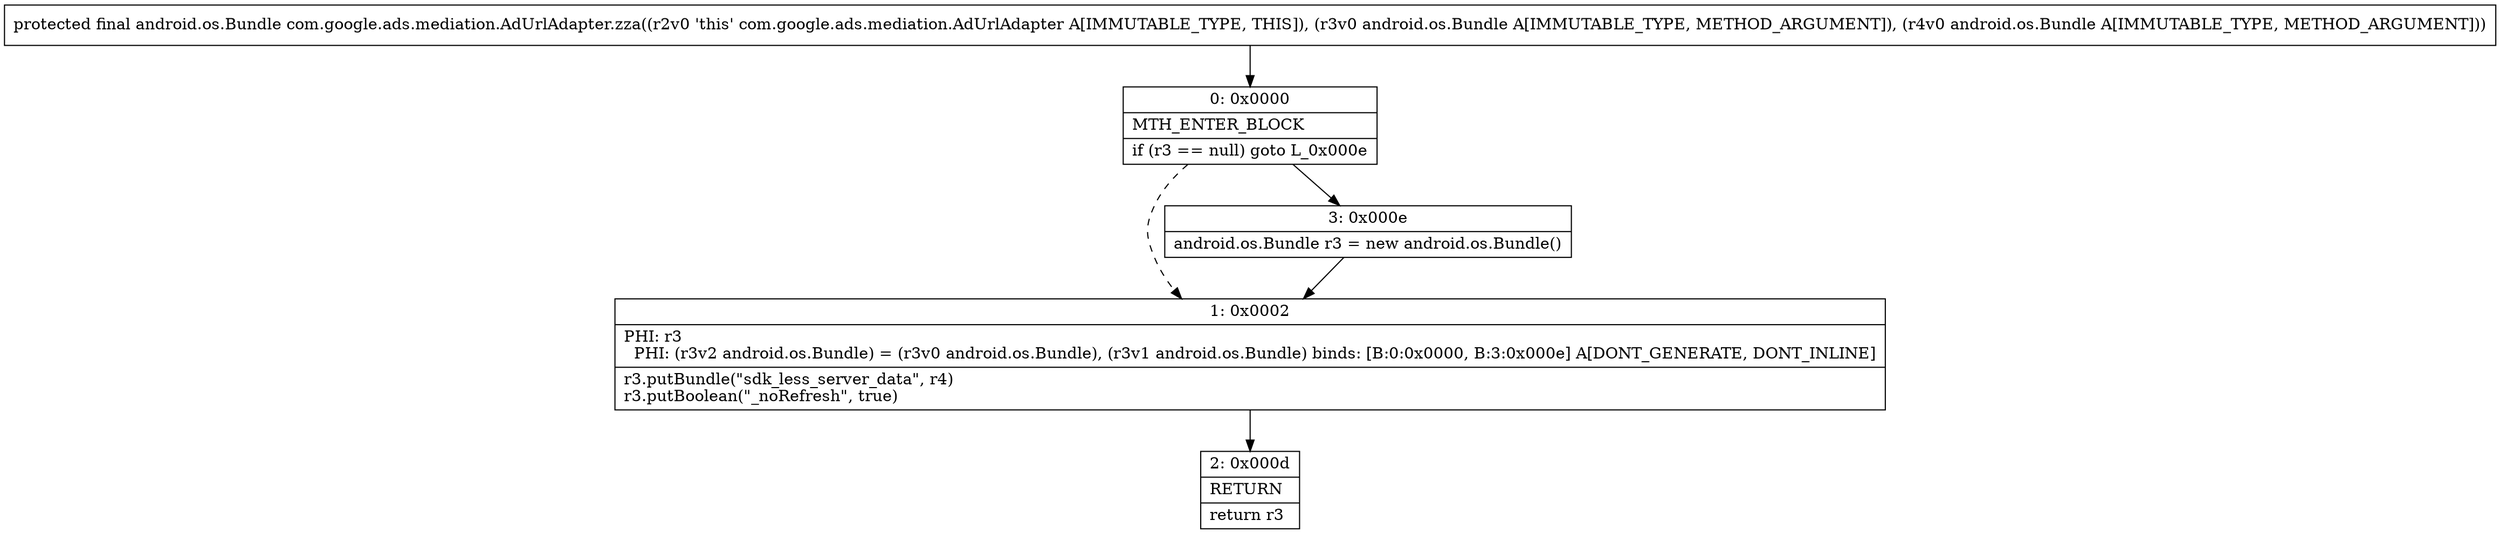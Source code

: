 digraph "CFG forcom.google.ads.mediation.AdUrlAdapter.zza(Landroid\/os\/Bundle;Landroid\/os\/Bundle;)Landroid\/os\/Bundle;" {
Node_0 [shape=record,label="{0\:\ 0x0000|MTH_ENTER_BLOCK\l|if (r3 == null) goto L_0x000e\l}"];
Node_1 [shape=record,label="{1\:\ 0x0002|PHI: r3 \l  PHI: (r3v2 android.os.Bundle) = (r3v0 android.os.Bundle), (r3v1 android.os.Bundle) binds: [B:0:0x0000, B:3:0x000e] A[DONT_GENERATE, DONT_INLINE]\l|r3.putBundle(\"sdk_less_server_data\", r4)\lr3.putBoolean(\"_noRefresh\", true)\l}"];
Node_2 [shape=record,label="{2\:\ 0x000d|RETURN\l|return r3\l}"];
Node_3 [shape=record,label="{3\:\ 0x000e|android.os.Bundle r3 = new android.os.Bundle()\l}"];
MethodNode[shape=record,label="{protected final android.os.Bundle com.google.ads.mediation.AdUrlAdapter.zza((r2v0 'this' com.google.ads.mediation.AdUrlAdapter A[IMMUTABLE_TYPE, THIS]), (r3v0 android.os.Bundle A[IMMUTABLE_TYPE, METHOD_ARGUMENT]), (r4v0 android.os.Bundle A[IMMUTABLE_TYPE, METHOD_ARGUMENT])) }"];
MethodNode -> Node_0;
Node_0 -> Node_1[style=dashed];
Node_0 -> Node_3;
Node_1 -> Node_2;
Node_3 -> Node_1;
}

